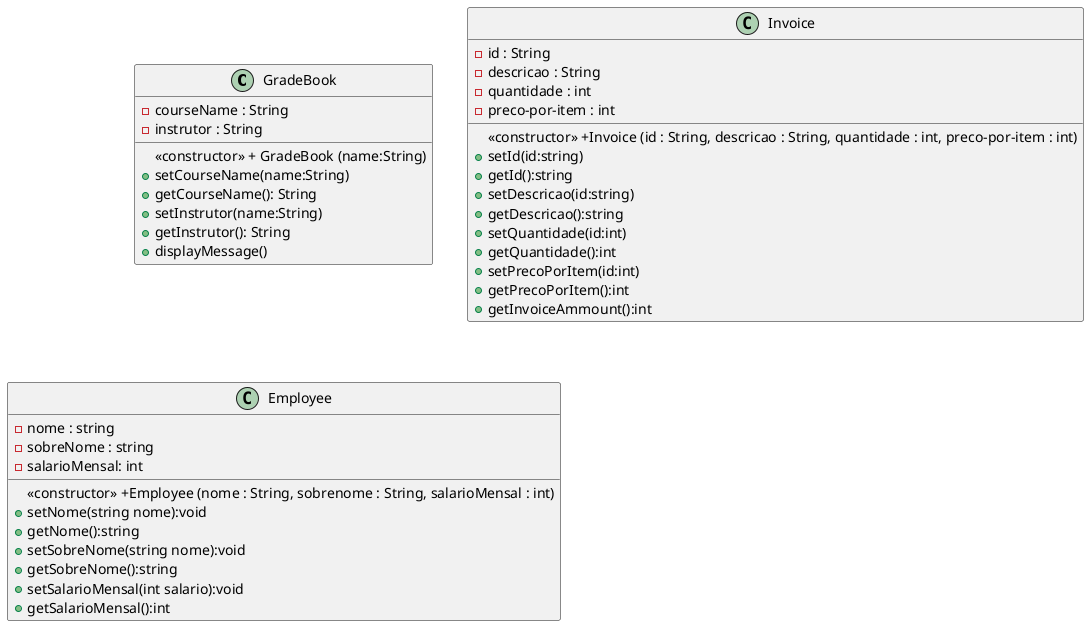 @startuml
class GradeBook {
  <<constructor>> + GradeBook (name:String)
  - courseName : String
  - instrutor : String
  + setCourseName(name:String)
  + getCourseName(): String
  + setInstrutor(name:String)
  + getInstrutor(): String
  + displayMessage()
}

class Invoice{
  <<constructor>> +Invoice (id : String, descricao : String, quantidade : int, preco-por-item : int)
  - id : String
  - descricao : String
  - quantidade : int
  - preco-por-item : int
  + setId(id:string)
  + getId():string 
  + setDescricao(id:string)
  + getDescricao():string 
  + setQuantidade(id:int)
  + getQuantidade():int
  + setPrecoPorItem(id:int)
  + getPrecoPorItem():int
  + getInvoiceAmmount():int
}

class Employee {
  - nome : string
  - sobreNome : string
  - salarioMensal: int
  <<constructor>> +Employee (nome : String, sobrenome : String, salarioMensal : int)
  + setNome(string nome):void
  + getNome():string
  + setSobreNome(string nome):void
  + getSobreNome():string
  + setSalarioMensal(int salario):void
  + getSalarioMensal():int
  
}
@enduml